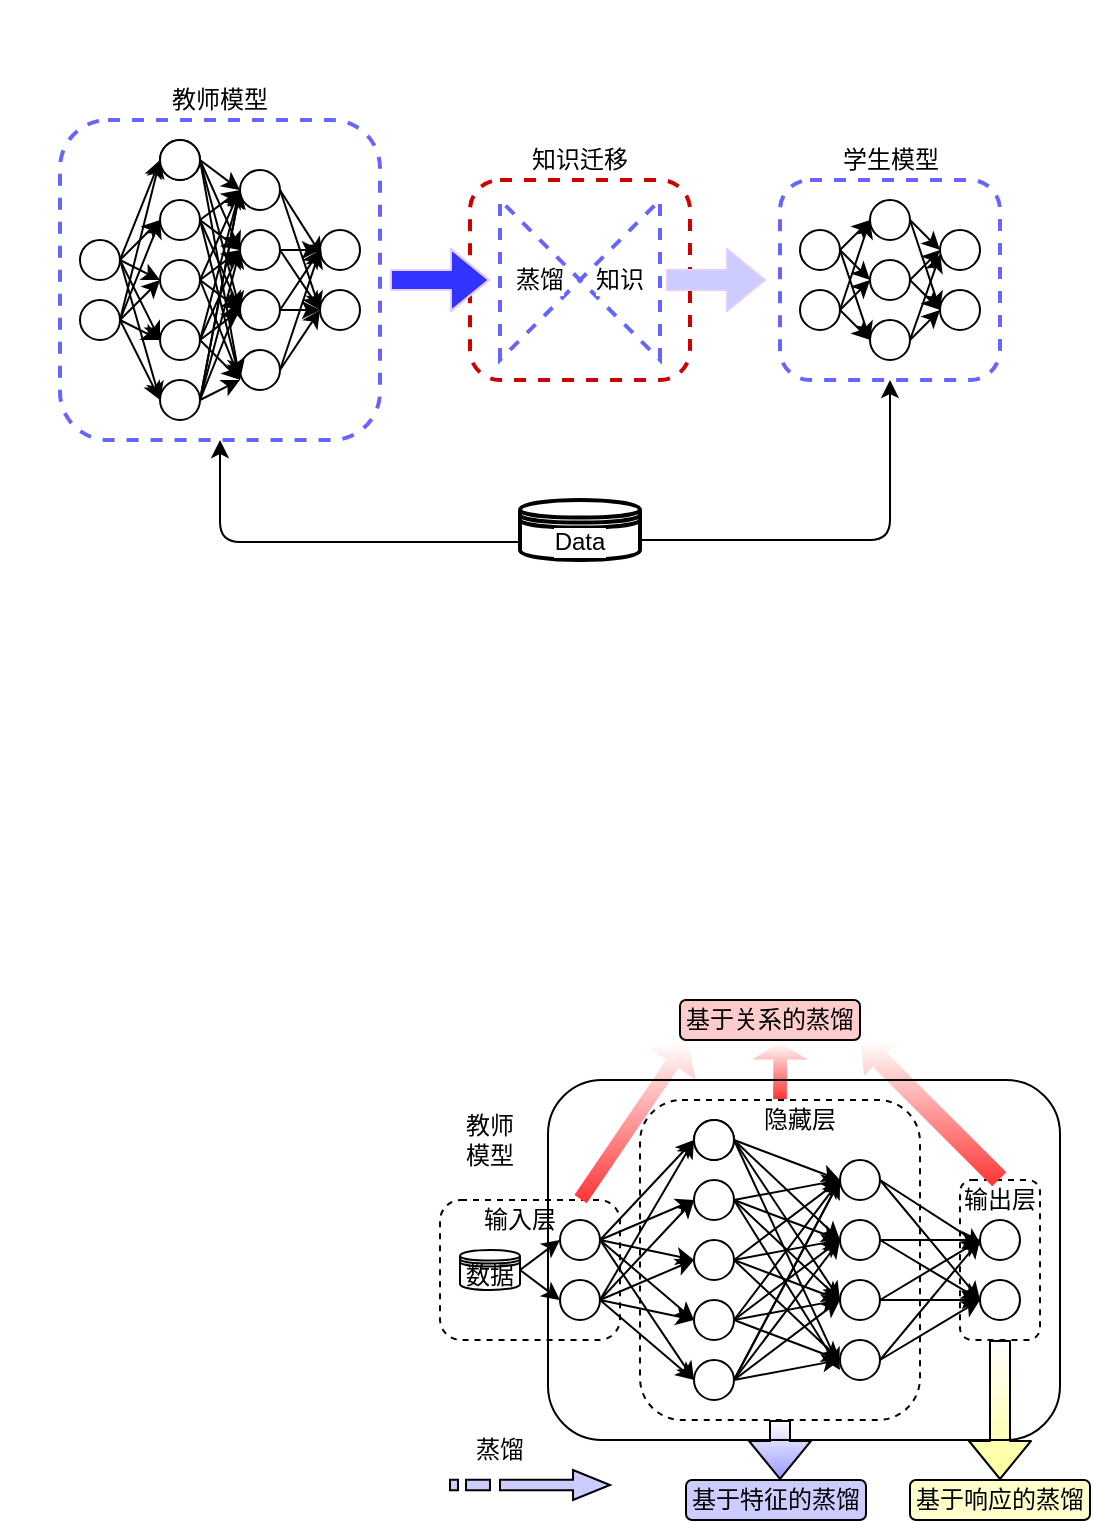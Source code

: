 <mxfile version="14.6.6" type="github">
  <diagram id="efgcIDd-TDXN1GQC0pDD" name="第 1 页">
    <mxGraphModel dx="1209" dy="683" grid="1" gridSize="10" guides="1" tooltips="1" connect="1" arrows="1" fold="1" page="1" pageScale="1" pageWidth="850" pageHeight="1100" math="0" shadow="0">
      <root>
        <mxCell id="0" />
        <mxCell id="1" parent="0" />
        <mxCell id="i-cecyi2e775cCpRPbeq-58" value="" style="rounded=1;whiteSpace=wrap;html=1;dashed=1;" parent="1" vertex="1">
          <mxGeometry x="260" y="680" width="90" height="70" as="geometry" />
        </mxCell>
        <mxCell id="i-cecyi2e775cCpRPbeq-64" value="" style="rounded=1;whiteSpace=wrap;html=1;dashed=1;" parent="1" vertex="1">
          <mxGeometry x="520" y="670" width="40" height="80" as="geometry" />
        </mxCell>
        <mxCell id="EhJ2OECVo1qDTwe-o5zJ-1" value="" style="swimlane;html=1;startSize=20;horizontal=1;containerType=tree;glass=0;dashed=1;strokeColor=none;fillColor=none;" parent="1" vertex="1">
          <mxGeometry x="40" y="80" width="530" height="310" as="geometry">
            <mxRectangle x="40" y="80" width="80" height="20" as="alternateBounds" />
          </mxGeometry>
        </mxCell>
        <mxCell id="EhJ2OECVo1qDTwe-o5zJ-2" value="" style="rounded=1;whiteSpace=wrap;html=1;dashed=1;strokeWidth=2;strokeColor=#6666FF;" parent="EhJ2OECVo1qDTwe-o5zJ-1" vertex="1">
          <mxGeometry x="390" y="90" width="110" height="100" as="geometry" />
        </mxCell>
        <mxCell id="EhJ2OECVo1qDTwe-o5zJ-3" value="" style="rounded=1;whiteSpace=wrap;html=1;dashed=1;strokeWidth=2;strokeColor=#CC0000;" parent="EhJ2OECVo1qDTwe-o5zJ-1" vertex="1">
          <mxGeometry x="235" y="90" width="110" height="100" as="geometry" />
        </mxCell>
        <mxCell id="EhJ2OECVo1qDTwe-o5zJ-4" value="" style="rounded=1;whiteSpace=wrap;html=1;dashed=1;strokeWidth=2;strokeColor=#6666FF;" parent="EhJ2OECVo1qDTwe-o5zJ-1" vertex="1">
          <mxGeometry x="30" y="60" width="160" height="160" as="geometry" />
        </mxCell>
        <mxCell id="EhJ2OECVo1qDTwe-o5zJ-5" value="" style="group" parent="EhJ2OECVo1qDTwe-o5zJ-1" vertex="1" connectable="0">
          <mxGeometry x="40" y="70" width="140" height="140" as="geometry" />
        </mxCell>
        <mxCell id="EhJ2OECVo1qDTwe-o5zJ-6" value="" style="ellipse;whiteSpace=wrap;html=1;aspect=fixed;" parent="EhJ2OECVo1qDTwe-o5zJ-5" vertex="1">
          <mxGeometry x="40" width="20" height="20" as="geometry" />
        </mxCell>
        <mxCell id="EhJ2OECVo1qDTwe-o5zJ-7" value="" style="ellipse;whiteSpace=wrap;html=1;aspect=fixed;" parent="EhJ2OECVo1qDTwe-o5zJ-5" vertex="1">
          <mxGeometry x="40" y="30" width="20" height="20" as="geometry" />
        </mxCell>
        <mxCell id="EhJ2OECVo1qDTwe-o5zJ-8" value="" style="ellipse;whiteSpace=wrap;html=1;aspect=fixed;" parent="EhJ2OECVo1qDTwe-o5zJ-5" vertex="1">
          <mxGeometry x="40" y="60" width="20" height="20" as="geometry" />
        </mxCell>
        <mxCell id="EhJ2OECVo1qDTwe-o5zJ-9" value="" style="ellipse;whiteSpace=wrap;html=1;aspect=fixed;" parent="EhJ2OECVo1qDTwe-o5zJ-5" vertex="1">
          <mxGeometry x="40" y="90" width="20" height="20" as="geometry" />
        </mxCell>
        <mxCell id="EhJ2OECVo1qDTwe-o5zJ-10" value="" style="ellipse;whiteSpace=wrap;html=1;aspect=fixed;" parent="EhJ2OECVo1qDTwe-o5zJ-5" vertex="1">
          <mxGeometry x="40" y="120" width="20" height="20" as="geometry" />
        </mxCell>
        <mxCell id="EhJ2OECVo1qDTwe-o5zJ-11" value="" style="ellipse;whiteSpace=wrap;html=1;aspect=fixed;" parent="EhJ2OECVo1qDTwe-o5zJ-5" vertex="1">
          <mxGeometry y="50" width="20" height="20" as="geometry" />
        </mxCell>
        <mxCell id="EhJ2OECVo1qDTwe-o5zJ-12" value="" style="ellipse;whiteSpace=wrap;html=1;aspect=fixed;" parent="EhJ2OECVo1qDTwe-o5zJ-5" vertex="1">
          <mxGeometry y="80" width="20" height="20" as="geometry" />
        </mxCell>
        <mxCell id="EhJ2OECVo1qDTwe-o5zJ-13" value="" style="ellipse;whiteSpace=wrap;html=1;aspect=fixed;" parent="EhJ2OECVo1qDTwe-o5zJ-5" vertex="1">
          <mxGeometry x="80" y="15" width="20" height="20" as="geometry" />
        </mxCell>
        <mxCell id="EhJ2OECVo1qDTwe-o5zJ-14" value="" style="ellipse;whiteSpace=wrap;html=1;aspect=fixed;" parent="EhJ2OECVo1qDTwe-o5zJ-5" vertex="1">
          <mxGeometry x="80" y="45" width="20" height="20" as="geometry" />
        </mxCell>
        <mxCell id="EhJ2OECVo1qDTwe-o5zJ-15" value="" style="ellipse;whiteSpace=wrap;html=1;aspect=fixed;" parent="EhJ2OECVo1qDTwe-o5zJ-5" vertex="1">
          <mxGeometry x="80" y="75" width="20" height="20" as="geometry" />
        </mxCell>
        <mxCell id="EhJ2OECVo1qDTwe-o5zJ-16" value="" style="ellipse;whiteSpace=wrap;html=1;aspect=fixed;" parent="EhJ2OECVo1qDTwe-o5zJ-5" vertex="1">
          <mxGeometry x="80" y="105" width="20" height="20" as="geometry" />
        </mxCell>
        <mxCell id="EhJ2OECVo1qDTwe-o5zJ-17" value="" style="ellipse;whiteSpace=wrap;html=1;aspect=fixed;" parent="EhJ2OECVo1qDTwe-o5zJ-5" vertex="1">
          <mxGeometry x="120" y="45" width="20" height="20" as="geometry" />
        </mxCell>
        <mxCell id="EhJ2OECVo1qDTwe-o5zJ-18" value="" style="ellipse;whiteSpace=wrap;html=1;aspect=fixed;" parent="EhJ2OECVo1qDTwe-o5zJ-5" vertex="1">
          <mxGeometry x="120" y="75" width="20" height="20" as="geometry" />
        </mxCell>
        <mxCell id="EhJ2OECVo1qDTwe-o5zJ-19" value="" style="endArrow=classic;html=1;exitX=1;exitY=0.5;exitDx=0;exitDy=0;" parent="EhJ2OECVo1qDTwe-o5zJ-5" source="EhJ2OECVo1qDTwe-o5zJ-11" edge="1">
          <mxGeometry width="50" height="50" relative="1" as="geometry">
            <mxPoint x="260" y="200" as="sourcePoint" />
            <mxPoint x="40" y="10" as="targetPoint" />
          </mxGeometry>
        </mxCell>
        <mxCell id="EhJ2OECVo1qDTwe-o5zJ-20" value="" style="endArrow=classic;html=1;exitX=1;exitY=0.5;exitDx=0;exitDy=0;entryX=0;entryY=0.5;entryDx=0;entryDy=0;" parent="EhJ2OECVo1qDTwe-o5zJ-5" source="EhJ2OECVo1qDTwe-o5zJ-11" target="EhJ2OECVo1qDTwe-o5zJ-8" edge="1">
          <mxGeometry width="50" height="50" relative="1" as="geometry">
            <mxPoint x="40" y="80" as="sourcePoint" />
            <mxPoint x="60" y="30" as="targetPoint" />
          </mxGeometry>
        </mxCell>
        <mxCell id="EhJ2OECVo1qDTwe-o5zJ-21" value="" style="endArrow=classic;html=1;exitX=1;exitY=0.5;exitDx=0;exitDy=0;entryX=0;entryY=0.5;entryDx=0;entryDy=0;" parent="EhJ2OECVo1qDTwe-o5zJ-5" source="EhJ2OECVo1qDTwe-o5zJ-12" target="EhJ2OECVo1qDTwe-o5zJ-6" edge="1">
          <mxGeometry width="50" height="50" relative="1" as="geometry">
            <mxPoint x="30" y="70" as="sourcePoint" />
            <mxPoint x="40" y="20" as="targetPoint" />
          </mxGeometry>
        </mxCell>
        <mxCell id="EhJ2OECVo1qDTwe-o5zJ-22" value="" style="endArrow=classic;html=1;exitX=1;exitY=0.5;exitDx=0;exitDy=0;" parent="EhJ2OECVo1qDTwe-o5zJ-5" source="EhJ2OECVo1qDTwe-o5zJ-12" edge="1">
          <mxGeometry width="50" height="50" relative="1" as="geometry">
            <mxPoint x="30" y="110" as="sourcePoint" />
            <mxPoint x="40" y="70" as="targetPoint" />
          </mxGeometry>
        </mxCell>
        <mxCell id="EhJ2OECVo1qDTwe-o5zJ-23" value="" style="ellipse;whiteSpace=wrap;html=1;aspect=fixed;" parent="EhJ2OECVo1qDTwe-o5zJ-5" vertex="1">
          <mxGeometry x="40" width="20" height="20" as="geometry" />
        </mxCell>
        <mxCell id="EhJ2OECVo1qDTwe-o5zJ-24" value="" style="endArrow=classic;html=1;exitX=1;exitY=0.5;exitDx=0;exitDy=0;entryX=0;entryY=0.5;entryDx=0;entryDy=0;" parent="EhJ2OECVo1qDTwe-o5zJ-5" source="EhJ2OECVo1qDTwe-o5zJ-11" target="EhJ2OECVo1qDTwe-o5zJ-10" edge="1">
          <mxGeometry width="50" height="50" relative="1" as="geometry">
            <mxPoint x="30" y="70" as="sourcePoint" />
            <mxPoint x="50" y="110" as="targetPoint" />
          </mxGeometry>
        </mxCell>
        <mxCell id="EhJ2OECVo1qDTwe-o5zJ-25" value="" style="endArrow=classic;html=1;exitX=1;exitY=0.5;exitDx=0;exitDy=0;entryX=0;entryY=0.5;entryDx=0;entryDy=0;" parent="EhJ2OECVo1qDTwe-o5zJ-5" source="EhJ2OECVo1qDTwe-o5zJ-23" target="EhJ2OECVo1qDTwe-o5zJ-13" edge="1">
          <mxGeometry width="50" height="50" relative="1" as="geometry">
            <mxPoint x="30" y="70" as="sourcePoint" />
            <mxPoint x="50" y="140" as="targetPoint" />
          </mxGeometry>
        </mxCell>
        <mxCell id="EhJ2OECVo1qDTwe-o5zJ-26" value="" style="endArrow=classic;html=1;exitX=1;exitY=0.5;exitDx=0;exitDy=0;entryX=0;entryY=0.5;entryDx=0;entryDy=0;" parent="EhJ2OECVo1qDTwe-o5zJ-5" source="EhJ2OECVo1qDTwe-o5zJ-23" target="EhJ2OECVo1qDTwe-o5zJ-14" edge="1">
          <mxGeometry width="50" height="50" relative="1" as="geometry">
            <mxPoint x="70" y="20" as="sourcePoint" />
            <mxPoint x="90" y="35" as="targetPoint" />
          </mxGeometry>
        </mxCell>
        <mxCell id="EhJ2OECVo1qDTwe-o5zJ-27" value="" style="endArrow=classic;html=1;entryX=0;entryY=0.5;entryDx=0;entryDy=0;exitX=1;exitY=0.5;exitDx=0;exitDy=0;" parent="EhJ2OECVo1qDTwe-o5zJ-5" source="EhJ2OECVo1qDTwe-o5zJ-7" target="EhJ2OECVo1qDTwe-o5zJ-13" edge="1">
          <mxGeometry width="50" height="50" relative="1" as="geometry">
            <mxPoint x="70" y="20" as="sourcePoint" />
            <mxPoint x="89.6" y="128.2" as="targetPoint" />
          </mxGeometry>
        </mxCell>
        <mxCell id="EhJ2OECVo1qDTwe-o5zJ-28" value="" style="endArrow=classic;html=1;entryX=0;entryY=0.5;entryDx=0;entryDy=0;exitX=1;exitY=0.5;exitDx=0;exitDy=0;" parent="EhJ2OECVo1qDTwe-o5zJ-5" source="EhJ2OECVo1qDTwe-o5zJ-7" target="EhJ2OECVo1qDTwe-o5zJ-14" edge="1">
          <mxGeometry width="50" height="50" relative="1" as="geometry">
            <mxPoint x="70" y="50" as="sourcePoint" />
            <mxPoint x="90" y="35" as="targetPoint" />
          </mxGeometry>
        </mxCell>
        <mxCell id="EhJ2OECVo1qDTwe-o5zJ-29" value="" style="endArrow=classic;html=1;entryX=0;entryY=0.5;entryDx=0;entryDy=0;exitX=1;exitY=0.5;exitDx=0;exitDy=0;" parent="EhJ2OECVo1qDTwe-o5zJ-5" source="EhJ2OECVo1qDTwe-o5zJ-8" target="EhJ2OECVo1qDTwe-o5zJ-13" edge="1">
          <mxGeometry width="50" height="50" relative="1" as="geometry">
            <mxPoint x="70" y="50" as="sourcePoint" />
            <mxPoint x="90" y="130" as="targetPoint" />
          </mxGeometry>
        </mxCell>
        <mxCell id="EhJ2OECVo1qDTwe-o5zJ-30" value="" style="endArrow=classic;html=1;entryX=0;entryY=0.5;entryDx=0;entryDy=0;exitX=1;exitY=0.5;exitDx=0;exitDy=0;" parent="EhJ2OECVo1qDTwe-o5zJ-5" source="EhJ2OECVo1qDTwe-o5zJ-8" target="EhJ2OECVo1qDTwe-o5zJ-14" edge="1">
          <mxGeometry width="50" height="50" relative="1" as="geometry">
            <mxPoint x="70" y="80" as="sourcePoint" />
            <mxPoint x="90" y="35" as="targetPoint" />
          </mxGeometry>
        </mxCell>
        <mxCell id="EhJ2OECVo1qDTwe-o5zJ-31" value="" style="endArrow=classic;html=1;entryX=0;entryY=0.5;entryDx=0;entryDy=0;exitX=1;exitY=0.5;exitDx=0;exitDy=0;" parent="EhJ2OECVo1qDTwe-o5zJ-5" source="EhJ2OECVo1qDTwe-o5zJ-9" target="EhJ2OECVo1qDTwe-o5zJ-13" edge="1">
          <mxGeometry width="50" height="50" relative="1" as="geometry">
            <mxPoint x="70" y="80" as="sourcePoint" />
            <mxPoint x="90" y="65" as="targetPoint" />
          </mxGeometry>
        </mxCell>
        <mxCell id="EhJ2OECVo1qDTwe-o5zJ-32" value="" style="endArrow=classic;html=1;exitX=1;exitY=0.5;exitDx=0;exitDy=0;entryX=0;entryY=0.5;entryDx=0;entryDy=0;" parent="EhJ2OECVo1qDTwe-o5zJ-5" source="EhJ2OECVo1qDTwe-o5zJ-10" target="EhJ2OECVo1qDTwe-o5zJ-14" edge="1">
          <mxGeometry width="50" height="50" relative="1" as="geometry">
            <mxPoint x="70" y="140" as="sourcePoint" />
            <mxPoint x="90" y="40" as="targetPoint" />
          </mxGeometry>
        </mxCell>
        <mxCell id="EhJ2OECVo1qDTwe-o5zJ-33" value="" style="endArrow=classic;html=1;exitX=1;exitY=0.5;exitDx=0;exitDy=0;entryX=0.047;entryY=0.647;entryDx=0;entryDy=0;entryPerimeter=0;" parent="EhJ2OECVo1qDTwe-o5zJ-5" source="EhJ2OECVo1qDTwe-o5zJ-13" target="EhJ2OECVo1qDTwe-o5zJ-17" edge="1">
          <mxGeometry width="50" height="50" relative="1" as="geometry">
            <mxPoint x="70" y="80" as="sourcePoint" />
            <mxPoint x="90" y="130" as="targetPoint" />
          </mxGeometry>
        </mxCell>
        <mxCell id="EhJ2OECVo1qDTwe-o5zJ-34" value="" style="endArrow=classic;html=1;entryX=0;entryY=0.5;entryDx=0;entryDy=0;exitX=1;exitY=0.5;exitDx=0;exitDy=0;" parent="EhJ2OECVo1qDTwe-o5zJ-5" source="EhJ2OECVo1qDTwe-o5zJ-13" target="EhJ2OECVo1qDTwe-o5zJ-18" edge="1">
          <mxGeometry width="50" height="50" relative="1" as="geometry">
            <mxPoint x="99" y="28" as="sourcePoint" />
            <mxPoint x="130.94" y="67.94" as="targetPoint" />
          </mxGeometry>
        </mxCell>
        <mxCell id="EhJ2OECVo1qDTwe-o5zJ-35" value="" style="endArrow=classic;html=1;entryX=0;entryY=0.5;entryDx=0;entryDy=0;exitX=1;exitY=0.5;exitDx=0;exitDy=0;" parent="EhJ2OECVo1qDTwe-o5zJ-5" source="EhJ2OECVo1qDTwe-o5zJ-14" target="EhJ2OECVo1qDTwe-o5zJ-17" edge="1">
          <mxGeometry width="50" height="50" relative="1" as="geometry">
            <mxPoint x="103" y="30" as="sourcePoint" />
            <mxPoint x="130" y="95" as="targetPoint" />
          </mxGeometry>
        </mxCell>
        <mxCell id="EhJ2OECVo1qDTwe-o5zJ-36" value="" style="endArrow=classic;html=1;entryX=0;entryY=0.5;entryDx=0;entryDy=0;exitX=1;exitY=0.5;exitDx=0;exitDy=0;" parent="EhJ2OECVo1qDTwe-o5zJ-5" source="EhJ2OECVo1qDTwe-o5zJ-14" target="EhJ2OECVo1qDTwe-o5zJ-18" edge="1">
          <mxGeometry width="50" height="50" relative="1" as="geometry">
            <mxPoint x="110" y="65" as="sourcePoint" />
            <mxPoint x="130" y="65" as="targetPoint" />
          </mxGeometry>
        </mxCell>
        <mxCell id="EhJ2OECVo1qDTwe-o5zJ-37" value="" style="endArrow=classic;html=1;entryX=0;entryY=0.5;entryDx=0;entryDy=0;exitX=1;exitY=0.5;exitDx=0;exitDy=0;exitPerimeter=0;" parent="EhJ2OECVo1qDTwe-o5zJ-5" source="EhJ2OECVo1qDTwe-o5zJ-15" target="EhJ2OECVo1qDTwe-o5zJ-17" edge="1">
          <mxGeometry width="50" height="50" relative="1" as="geometry">
            <mxPoint x="110" y="65" as="sourcePoint" />
            <mxPoint x="130" y="95" as="targetPoint" />
          </mxGeometry>
        </mxCell>
        <mxCell id="EhJ2OECVo1qDTwe-o5zJ-38" value="" style="endArrow=classic;html=1;entryX=0;entryY=0.5;entryDx=0;entryDy=0;exitX=1;exitY=0.5;exitDx=0;exitDy=0;" parent="EhJ2OECVo1qDTwe-o5zJ-5" source="EhJ2OECVo1qDTwe-o5zJ-15" target="EhJ2OECVo1qDTwe-o5zJ-18" edge="1">
          <mxGeometry width="50" height="50" relative="1" as="geometry">
            <mxPoint x="110" y="95" as="sourcePoint" />
            <mxPoint x="130" y="65" as="targetPoint" />
          </mxGeometry>
        </mxCell>
        <mxCell id="EhJ2OECVo1qDTwe-o5zJ-39" value="" style="endArrow=classic;html=1;entryX=0;entryY=0.5;entryDx=0;entryDy=0;exitX=1;exitY=0.5;exitDx=0;exitDy=0;" parent="EhJ2OECVo1qDTwe-o5zJ-5" source="EhJ2OECVo1qDTwe-o5zJ-16" target="EhJ2OECVo1qDTwe-o5zJ-17" edge="1">
          <mxGeometry width="50" height="50" relative="1" as="geometry">
            <mxPoint x="110" y="95" as="sourcePoint" />
            <mxPoint x="130" y="95" as="targetPoint" />
          </mxGeometry>
        </mxCell>
        <mxCell id="EhJ2OECVo1qDTwe-o5zJ-40" value="" style="endArrow=classic;html=1;entryX=0;entryY=0.5;entryDx=0;entryDy=0;exitX=1;exitY=0.5;exitDx=0;exitDy=0;" parent="EhJ2OECVo1qDTwe-o5zJ-5" source="EhJ2OECVo1qDTwe-o5zJ-16" target="EhJ2OECVo1qDTwe-o5zJ-18" edge="1">
          <mxGeometry width="50" height="50" relative="1" as="geometry">
            <mxPoint x="110" y="125" as="sourcePoint" />
            <mxPoint x="130" y="65" as="targetPoint" />
          </mxGeometry>
        </mxCell>
        <mxCell id="EhJ2OECVo1qDTwe-o5zJ-41" value="" style="shape=collate;html=1;dashed=1;strokeColor=#6666FF;strokeWidth=2;rotation=-90;whiteSpace=wrap;labelBorderColor=none;labelBackgroundColor=#ffffff;" parent="EhJ2OECVo1qDTwe-o5zJ-1" vertex="1">
          <mxGeometry x="250" y="100" width="80" height="80" as="geometry" />
        </mxCell>
        <mxCell id="EhJ2OECVo1qDTwe-o5zJ-42" value="蒸馏" style="text;html=1;strokeColor=none;fillColor=none;align=center;verticalAlign=middle;whiteSpace=wrap;rounded=0;dashed=1;labelBackgroundColor=#ffffff;" parent="EhJ2OECVo1qDTwe-o5zJ-1" vertex="1">
          <mxGeometry x="250" y="130" width="40" height="20" as="geometry" />
        </mxCell>
        <mxCell id="EhJ2OECVo1qDTwe-o5zJ-43" value="知识" style="text;html=1;strokeColor=none;fillColor=none;align=center;verticalAlign=middle;whiteSpace=wrap;rounded=0;dashed=1;labelBackgroundColor=#ffffff;" parent="EhJ2OECVo1qDTwe-o5zJ-1" vertex="1">
          <mxGeometry x="290" y="130" width="40" height="20" as="geometry" />
        </mxCell>
        <mxCell id="EhJ2OECVo1qDTwe-o5zJ-44" value="教师模型" style="text;html=1;strokeColor=none;fillColor=none;align=center;verticalAlign=middle;whiteSpace=wrap;rounded=0;dashed=1;labelBackgroundColor=#ffffff;" parent="EhJ2OECVo1qDTwe-o5zJ-1" vertex="1">
          <mxGeometry x="85" y="40" width="50" height="20" as="geometry" />
        </mxCell>
        <mxCell id="EhJ2OECVo1qDTwe-o5zJ-45" value="知识迁移" style="text;html=1;strokeColor=none;fillColor=none;align=center;verticalAlign=middle;whiteSpace=wrap;rounded=0;dashed=1;labelBackgroundColor=#ffffff;" parent="EhJ2OECVo1qDTwe-o5zJ-1" vertex="1">
          <mxGeometry x="265" y="70" width="50" height="20" as="geometry" />
        </mxCell>
        <mxCell id="EhJ2OECVo1qDTwe-o5zJ-46" value="" style="group" parent="EhJ2OECVo1qDTwe-o5zJ-1" vertex="1" connectable="0">
          <mxGeometry x="400" y="100" width="90" height="80" as="geometry" />
        </mxCell>
        <mxCell id="EhJ2OECVo1qDTwe-o5zJ-47" value="" style="ellipse;whiteSpace=wrap;html=1;aspect=fixed;" parent="EhJ2OECVo1qDTwe-o5zJ-46" vertex="1">
          <mxGeometry x="35" width="20" height="20" as="geometry" />
        </mxCell>
        <mxCell id="EhJ2OECVo1qDTwe-o5zJ-48" value="" style="ellipse;whiteSpace=wrap;html=1;aspect=fixed;" parent="EhJ2OECVo1qDTwe-o5zJ-46" vertex="1">
          <mxGeometry x="35" y="30" width="20" height="20" as="geometry" />
        </mxCell>
        <mxCell id="EhJ2OECVo1qDTwe-o5zJ-49" value="" style="ellipse;whiteSpace=wrap;html=1;aspect=fixed;" parent="EhJ2OECVo1qDTwe-o5zJ-46" vertex="1">
          <mxGeometry x="35" y="60" width="20" height="20" as="geometry" />
        </mxCell>
        <mxCell id="EhJ2OECVo1qDTwe-o5zJ-50" value="" style="ellipse;whiteSpace=wrap;html=1;aspect=fixed;" parent="EhJ2OECVo1qDTwe-o5zJ-46" vertex="1">
          <mxGeometry y="15" width="20" height="20" as="geometry" />
        </mxCell>
        <mxCell id="EhJ2OECVo1qDTwe-o5zJ-51" value="" style="ellipse;whiteSpace=wrap;html=1;aspect=fixed;" parent="EhJ2OECVo1qDTwe-o5zJ-46" vertex="1">
          <mxGeometry y="45" width="20" height="20" as="geometry" />
        </mxCell>
        <mxCell id="EhJ2OECVo1qDTwe-o5zJ-52" value="" style="ellipse;whiteSpace=wrap;html=1;aspect=fixed;" parent="EhJ2OECVo1qDTwe-o5zJ-46" vertex="1">
          <mxGeometry x="70" y="15" width="20" height="20" as="geometry" />
        </mxCell>
        <mxCell id="EhJ2OECVo1qDTwe-o5zJ-53" value="" style="ellipse;whiteSpace=wrap;html=1;aspect=fixed;" parent="EhJ2OECVo1qDTwe-o5zJ-46" vertex="1">
          <mxGeometry x="70" y="45" width="20" height="20" as="geometry" />
        </mxCell>
        <mxCell id="EhJ2OECVo1qDTwe-o5zJ-54" value="" style="endArrow=classic;html=1;fillColor=#CCCCFF;entryX=0;entryY=0.5;entryDx=0;entryDy=0;exitX=1;exitY=0.5;exitDx=0;exitDy=0;" parent="EhJ2OECVo1qDTwe-o5zJ-46" source="EhJ2OECVo1qDTwe-o5zJ-50" target="EhJ2OECVo1qDTwe-o5zJ-47" edge="1">
          <mxGeometry width="50" height="50" relative="1" as="geometry">
            <mxPoint x="25" y="20" as="sourcePoint" />
            <mxPoint x="175" y="-100" as="targetPoint" />
          </mxGeometry>
        </mxCell>
        <mxCell id="EhJ2OECVo1qDTwe-o5zJ-55" value="" style="endArrow=classic;html=1;fillColor=#CCCCFF;entryX=0;entryY=0.5;entryDx=0;entryDy=0;exitX=1;exitY=0.5;exitDx=0;exitDy=0;" parent="EhJ2OECVo1qDTwe-o5zJ-46" source="EhJ2OECVo1qDTwe-o5zJ-50" target="EhJ2OECVo1qDTwe-o5zJ-48" edge="1">
          <mxGeometry width="50" height="50" relative="1" as="geometry">
            <mxPoint x="30" y="30" as="sourcePoint" />
            <mxPoint x="45" y="20" as="targetPoint" />
          </mxGeometry>
        </mxCell>
        <mxCell id="EhJ2OECVo1qDTwe-o5zJ-56" value="" style="endArrow=classic;html=1;fillColor=#CCCCFF;entryX=0;entryY=0.5;entryDx=0;entryDy=0;exitX=1;exitY=0.5;exitDx=0;exitDy=0;" parent="EhJ2OECVo1qDTwe-o5zJ-46" source="EhJ2OECVo1qDTwe-o5zJ-50" target="EhJ2OECVo1qDTwe-o5zJ-49" edge="1">
          <mxGeometry width="50" height="50" relative="1" as="geometry">
            <mxPoint x="19" y="21" as="sourcePoint" />
            <mxPoint x="45" y="50" as="targetPoint" />
          </mxGeometry>
        </mxCell>
        <mxCell id="EhJ2OECVo1qDTwe-o5zJ-57" value="" style="endArrow=classic;html=1;fillColor=#CCCCFF;entryX=0;entryY=0.5;entryDx=0;entryDy=0;exitX=1;exitY=0.5;exitDx=0;exitDy=0;" parent="EhJ2OECVo1qDTwe-o5zJ-46" source="EhJ2OECVo1qDTwe-o5zJ-51" target="EhJ2OECVo1qDTwe-o5zJ-47" edge="1">
          <mxGeometry width="50" height="50" relative="1" as="geometry">
            <mxPoint x="30" y="30" as="sourcePoint" />
            <mxPoint x="45" y="80" as="targetPoint" />
          </mxGeometry>
        </mxCell>
        <mxCell id="EhJ2OECVo1qDTwe-o5zJ-58" value="" style="endArrow=classic;html=1;fillColor=#CCCCFF;entryX=0;entryY=0.5;entryDx=0;entryDy=0;exitX=1;exitY=0.5;exitDx=0;exitDy=0;" parent="EhJ2OECVo1qDTwe-o5zJ-46" source="EhJ2OECVo1qDTwe-o5zJ-51" target="EhJ2OECVo1qDTwe-o5zJ-48" edge="1">
          <mxGeometry width="50" height="50" relative="1" as="geometry">
            <mxPoint x="30" y="60" as="sourcePoint" />
            <mxPoint x="45" y="20" as="targetPoint" />
          </mxGeometry>
        </mxCell>
        <mxCell id="EhJ2OECVo1qDTwe-o5zJ-59" value="" style="endArrow=classic;html=1;fillColor=#CCCCFF;entryX=0;entryY=0.5;entryDx=0;entryDy=0;exitX=1;exitY=0.5;exitDx=0;exitDy=0;" parent="EhJ2OECVo1qDTwe-o5zJ-46" source="EhJ2OECVo1qDTwe-o5zJ-51" target="EhJ2OECVo1qDTwe-o5zJ-49" edge="1">
          <mxGeometry width="50" height="50" relative="1" as="geometry">
            <mxPoint x="25" y="50" as="sourcePoint" />
            <mxPoint x="45" y="50" as="targetPoint" />
          </mxGeometry>
        </mxCell>
        <mxCell id="EhJ2OECVo1qDTwe-o5zJ-60" value="" style="endArrow=classic;html=1;fillColor=#CCCCFF;entryX=0;entryY=0.5;entryDx=0;entryDy=0;exitX=1;exitY=0.5;exitDx=0;exitDy=0;" parent="EhJ2OECVo1qDTwe-o5zJ-46" source="EhJ2OECVo1qDTwe-o5zJ-47" target="EhJ2OECVo1qDTwe-o5zJ-52" edge="1">
          <mxGeometry width="50" height="50" relative="1" as="geometry">
            <mxPoint x="30" y="60" as="sourcePoint" />
            <mxPoint x="45" y="80" as="targetPoint" />
          </mxGeometry>
        </mxCell>
        <mxCell id="EhJ2OECVo1qDTwe-o5zJ-61" value="" style="endArrow=classic;html=1;fillColor=#CCCCFF;entryX=0;entryY=0.5;entryDx=0;entryDy=0;exitX=1;exitY=0.5;exitDx=0;exitDy=0;" parent="EhJ2OECVo1qDTwe-o5zJ-46" source="EhJ2OECVo1qDTwe-o5zJ-47" target="EhJ2OECVo1qDTwe-o5zJ-53" edge="1">
          <mxGeometry width="50" height="50" relative="1" as="geometry">
            <mxPoint x="65" y="20" as="sourcePoint" />
            <mxPoint x="80" y="30" as="targetPoint" />
          </mxGeometry>
        </mxCell>
        <mxCell id="EhJ2OECVo1qDTwe-o5zJ-62" value="" style="endArrow=classic;html=1;fillColor=#CCCCFF;entryX=0;entryY=0.5;entryDx=0;entryDy=0;exitX=1;exitY=0.5;exitDx=0;exitDy=0;" parent="EhJ2OECVo1qDTwe-o5zJ-46" source="EhJ2OECVo1qDTwe-o5zJ-48" target="EhJ2OECVo1qDTwe-o5zJ-52" edge="1">
          <mxGeometry width="50" height="50" relative="1" as="geometry">
            <mxPoint x="65" y="20" as="sourcePoint" />
            <mxPoint x="80" y="60" as="targetPoint" />
          </mxGeometry>
        </mxCell>
        <mxCell id="EhJ2OECVo1qDTwe-o5zJ-63" value="" style="endArrow=classic;html=1;fillColor=#CCCCFF;entryX=0.005;entryY=0.608;entryDx=0;entryDy=0;exitX=1;exitY=0.5;exitDx=0;exitDy=0;entryPerimeter=0;" parent="EhJ2OECVo1qDTwe-o5zJ-46" source="EhJ2OECVo1qDTwe-o5zJ-49" target="EhJ2OECVo1qDTwe-o5zJ-52" edge="1">
          <mxGeometry width="50" height="50" relative="1" as="geometry">
            <mxPoint x="65" y="50" as="sourcePoint" />
            <mxPoint x="80" y="60" as="targetPoint" />
          </mxGeometry>
        </mxCell>
        <mxCell id="EhJ2OECVo1qDTwe-o5zJ-64" value="" style="endArrow=classic;html=1;fillColor=#CCCCFF;entryX=0;entryY=0.5;entryDx=0;entryDy=0;" parent="EhJ2OECVo1qDTwe-o5zJ-1" target="EhJ2OECVo1qDTwe-o5zJ-53" edge="1">
          <mxGeometry width="50" height="50" relative="1" as="geometry">
            <mxPoint x="455" y="140" as="sourcePoint" />
            <mxPoint x="480" y="130" as="targetPoint" />
          </mxGeometry>
        </mxCell>
        <mxCell id="EhJ2OECVo1qDTwe-o5zJ-65" value="" style="endArrow=classic;html=1;fillColor=#CCCCFF;entryX=0;entryY=0.5;entryDx=0;entryDy=0;" parent="EhJ2OECVo1qDTwe-o5zJ-1" target="EhJ2OECVo1qDTwe-o5zJ-53" edge="1">
          <mxGeometry width="50" height="50" relative="1" as="geometry">
            <mxPoint x="455" y="170" as="sourcePoint" />
            <mxPoint x="480.1" y="132.16" as="targetPoint" />
          </mxGeometry>
        </mxCell>
        <mxCell id="EhJ2OECVo1qDTwe-o5zJ-66" value="Data" style="shape=datastore;whiteSpace=wrap;html=1;labelBackgroundColor=#ffffff;strokeColor=#000000;strokeWidth=2;fillColor=none;" parent="EhJ2OECVo1qDTwe-o5zJ-1" vertex="1">
          <mxGeometry x="260" y="250" width="60" height="30" as="geometry" />
        </mxCell>
        <mxCell id="EhJ2OECVo1qDTwe-o5zJ-67" value="" style="edgeStyle=segmentEdgeStyle;endArrow=classic;html=1;strokeColor=#000000;fillColor=#CCCCFF;entryX=0.5;entryY=1;entryDx=0;entryDy=0;" parent="EhJ2OECVo1qDTwe-o5zJ-1" target="EhJ2OECVo1qDTwe-o5zJ-2" edge="1">
          <mxGeometry width="50" height="50" relative="1" as="geometry">
            <mxPoint x="320" y="270" as="sourcePoint" />
            <mxPoint x="370" y="220" as="targetPoint" />
          </mxGeometry>
        </mxCell>
        <mxCell id="EhJ2OECVo1qDTwe-o5zJ-68" value="" style="edgeStyle=segmentEdgeStyle;endArrow=classic;html=1;strokeColor=#000000;fillColor=#CCCCFF;entryX=0.5;entryY=1;entryDx=0;entryDy=0;exitX=0;exitY=0.7;exitDx=0;exitDy=0;" parent="EhJ2OECVo1qDTwe-o5zJ-1" source="EhJ2OECVo1qDTwe-o5zJ-66" target="EhJ2OECVo1qDTwe-o5zJ-4" edge="1">
          <mxGeometry width="50" height="50" relative="1" as="geometry">
            <mxPoint x="330" y="280" as="sourcePoint" />
            <mxPoint x="455" y="200" as="targetPoint" />
          </mxGeometry>
        </mxCell>
        <mxCell id="EhJ2OECVo1qDTwe-o5zJ-69" value="学生模型" style="text;html=1;strokeColor=none;fillColor=none;align=center;verticalAlign=middle;whiteSpace=wrap;rounded=0;labelBackgroundColor=#ffffff;" parent="EhJ2OECVo1qDTwe-o5zJ-1" vertex="1">
          <mxGeometry x="412.5" y="70" width="65" height="20" as="geometry" />
        </mxCell>
        <mxCell id="EhJ2OECVo1qDTwe-o5zJ-70" value="" style="endArrow=classic;html=1;entryX=0;entryY=0.5;entryDx=0;entryDy=0;" parent="1" target="EhJ2OECVo1qDTwe-o5zJ-7" edge="1">
          <mxGeometry width="50" height="50" relative="1" as="geometry">
            <mxPoint x="100" y="210" as="sourcePoint" />
            <mxPoint x="130" y="170" as="targetPoint" />
          </mxGeometry>
        </mxCell>
        <mxCell id="EhJ2OECVo1qDTwe-o5zJ-71" value="" style="endArrow=classic;html=1;exitX=1;exitY=0.5;exitDx=0;exitDy=0;" parent="1" source="EhJ2OECVo1qDTwe-o5zJ-12" edge="1">
          <mxGeometry width="50" height="50" relative="1" as="geometry">
            <mxPoint x="110" y="250" as="sourcePoint" />
            <mxPoint x="120" y="190" as="targetPoint" />
          </mxGeometry>
        </mxCell>
        <mxCell id="EhJ2OECVo1qDTwe-o5zJ-72" value="" style="endArrow=classic;html=1;entryX=0;entryY=0.5;entryDx=0;entryDy=0;" parent="1" target="EhJ2OECVo1qDTwe-o5zJ-9" edge="1">
          <mxGeometry width="50" height="50" relative="1" as="geometry">
            <mxPoint x="100" y="240" as="sourcePoint" />
            <mxPoint x="130" y="230" as="targetPoint" />
          </mxGeometry>
        </mxCell>
        <mxCell id="EhJ2OECVo1qDTwe-o5zJ-73" value="" style="endArrow=classic;html=1;entryX=0;entryY=0.5;entryDx=0;entryDy=0;" parent="1" target="EhJ2OECVo1qDTwe-o5zJ-10" edge="1">
          <mxGeometry width="50" height="50" relative="1" as="geometry">
            <mxPoint x="100" y="240" as="sourcePoint" />
            <mxPoint x="130" y="260" as="targetPoint" />
          </mxGeometry>
        </mxCell>
        <mxCell id="EhJ2OECVo1qDTwe-o5zJ-74" value="" style="endArrow=classic;html=1;" parent="1" edge="1">
          <mxGeometry width="50" height="50" relative="1" as="geometry">
            <mxPoint x="100" y="210" as="sourcePoint" />
            <mxPoint x="120" y="250" as="targetPoint" />
          </mxGeometry>
        </mxCell>
        <mxCell id="EhJ2OECVo1qDTwe-o5zJ-75" value="" style="endArrow=classic;html=1;entryX=0;entryY=0.5;entryDx=0;entryDy=0;" parent="1" target="EhJ2OECVo1qDTwe-o5zJ-15" edge="1">
          <mxGeometry width="50" height="50" relative="1" as="geometry">
            <mxPoint x="140" y="160" as="sourcePoint" />
            <mxPoint x="170" y="215" as="targetPoint" />
          </mxGeometry>
        </mxCell>
        <mxCell id="EhJ2OECVo1qDTwe-o5zJ-76" value="" style="endArrow=classic;html=1;entryX=-0.02;entryY=0.66;entryDx=0;entryDy=0;entryPerimeter=0;" parent="1" target="EhJ2OECVo1qDTwe-o5zJ-16" edge="1">
          <mxGeometry width="50" height="50" relative="1" as="geometry">
            <mxPoint x="140" y="160" as="sourcePoint" />
            <mxPoint x="170" y="245" as="targetPoint" />
          </mxGeometry>
        </mxCell>
        <mxCell id="EhJ2OECVo1qDTwe-o5zJ-77" value="" style="endArrow=classic;html=1;entryX=0;entryY=0.5;entryDx=0;entryDy=0;" parent="1" target="EhJ2OECVo1qDTwe-o5zJ-15" edge="1">
          <mxGeometry width="50" height="50" relative="1" as="geometry">
            <mxPoint x="140" y="190" as="sourcePoint" />
            <mxPoint x="170" y="215" as="targetPoint" />
          </mxGeometry>
        </mxCell>
        <mxCell id="EhJ2OECVo1qDTwe-o5zJ-78" value="" style="endArrow=classic;html=1;entryX=0;entryY=0.75;entryDx=0;entryDy=0;entryPerimeter=0;" parent="1" target="EhJ2OECVo1qDTwe-o5zJ-16" edge="1">
          <mxGeometry width="50" height="50" relative="1" as="geometry">
            <mxPoint x="140" y="190" as="sourcePoint" />
            <mxPoint x="170" y="245" as="targetPoint" />
          </mxGeometry>
        </mxCell>
        <mxCell id="EhJ2OECVo1qDTwe-o5zJ-79" value="" style="endArrow=classic;html=1;entryX=0;entryY=0.5;entryDx=0;entryDy=0;" parent="1" target="EhJ2OECVo1qDTwe-o5zJ-14" edge="1">
          <mxGeometry width="50" height="50" relative="1" as="geometry">
            <mxPoint x="140" y="250" as="sourcePoint" />
            <mxPoint x="160" y="200" as="targetPoint" />
          </mxGeometry>
        </mxCell>
        <mxCell id="EhJ2OECVo1qDTwe-o5zJ-80" value="" style="endArrow=classic;html=1;entryX=0;entryY=0.5;entryDx=0;entryDy=0;" parent="1" target="EhJ2OECVo1qDTwe-o5zJ-15" edge="1">
          <mxGeometry width="50" height="50" relative="1" as="geometry">
            <mxPoint x="140" y="220" as="sourcePoint" />
            <mxPoint x="170" y="215" as="targetPoint" />
          </mxGeometry>
        </mxCell>
        <mxCell id="EhJ2OECVo1qDTwe-o5zJ-81" value="" style="endArrow=classic;html=1;entryX=0;entryY=0.5;entryDx=0;entryDy=0;" parent="1" target="EhJ2OECVo1qDTwe-o5zJ-15" edge="1">
          <mxGeometry width="50" height="50" relative="1" as="geometry">
            <mxPoint x="140" y="250" as="sourcePoint" />
            <mxPoint x="170" y="245" as="targetPoint" />
          </mxGeometry>
        </mxCell>
        <mxCell id="EhJ2OECVo1qDTwe-o5zJ-82" value="" style="endArrow=classic;html=1;exitX=1;exitY=0.5;exitDx=0;exitDy=0;" parent="1" source="EhJ2OECVo1qDTwe-o5zJ-10" edge="1">
          <mxGeometry width="50" height="50" relative="1" as="geometry">
            <mxPoint x="150" y="260" as="sourcePoint" />
            <mxPoint x="160" y="270" as="targetPoint" />
          </mxGeometry>
        </mxCell>
        <mxCell id="EhJ2OECVo1qDTwe-o5zJ-83" value="" style="endArrow=classic;html=1;entryX=0;entryY=0.5;entryDx=0;entryDy=0;" parent="1" target="EhJ2OECVo1qDTwe-o5zJ-13" edge="1">
          <mxGeometry width="50" height="50" relative="1" as="geometry">
            <mxPoint x="140" y="280" as="sourcePoint" />
            <mxPoint x="160" y="180" as="targetPoint" />
          </mxGeometry>
        </mxCell>
        <mxCell id="EhJ2OECVo1qDTwe-o5zJ-84" value="" style="endArrow=classic;html=1;" parent="1" edge="1">
          <mxGeometry width="50" height="50" relative="1" as="geometry">
            <mxPoint x="140" y="280" as="sourcePoint" />
            <mxPoint x="160" y="230" as="targetPoint" />
          </mxGeometry>
        </mxCell>
        <mxCell id="EhJ2OECVo1qDTwe-o5zJ-85" value="" style="endArrow=classic;html=1;entryX=0;entryY=0.5;entryDx=0;entryDy=0;" parent="1" target="EhJ2OECVo1qDTwe-o5zJ-13" edge="1">
          <mxGeometry width="50" height="50" relative="1" as="geometry">
            <mxPoint x="140" y="280" as="sourcePoint" />
            <mxPoint x="160" y="180" as="targetPoint" />
          </mxGeometry>
        </mxCell>
        <mxCell id="EhJ2OECVo1qDTwe-o5zJ-86" value="" style="endArrow=classic;html=1;exitX=1;exitY=0.5;exitDx=0;exitDy=0;" parent="1" source="EhJ2OECVo1qDTwe-o5zJ-9" edge="1">
          <mxGeometry width="50" height="50" relative="1" as="geometry">
            <mxPoint x="150" y="290" as="sourcePoint" />
            <mxPoint x="160" y="270" as="targetPoint" />
          </mxGeometry>
        </mxCell>
        <mxCell id="EhJ2OECVo1qDTwe-o5zJ-87" value="" style="endArrow=classic;html=1;exitX=1;exitY=0.5;exitDx=0;exitDy=0;" parent="1" source="EhJ2OECVo1qDTwe-o5zJ-8" edge="1">
          <mxGeometry width="50" height="50" relative="1" as="geometry">
            <mxPoint x="150" y="260" as="sourcePoint" />
            <mxPoint x="160" y="270" as="targetPoint" />
          </mxGeometry>
        </mxCell>
        <mxCell id="EhJ2OECVo1qDTwe-o5zJ-88" value="" style="shape=flexArrow;endArrow=classic;html=1;exitX=1;exitY=0.5;exitDx=0;exitDy=0;strokeColor=#E5CCFF;fillColor=#3333FF;" parent="1" edge="1">
          <mxGeometry width="50" height="50" relative="1" as="geometry">
            <mxPoint x="235" y="220" as="sourcePoint" />
            <mxPoint x="285" y="220" as="targetPoint" />
            <Array as="points">
              <mxPoint x="255" y="220" />
            </Array>
          </mxGeometry>
        </mxCell>
        <mxCell id="EhJ2OECVo1qDTwe-o5zJ-89" value="" style="shape=flexArrow;endArrow=classic;html=1;strokeColor=#E5CCFF;exitX=0.5;exitY=1;exitDx=0;exitDy=0;fillColor=#CCCCFF;" parent="1" edge="1">
          <mxGeometry width="50" height="50" relative="1" as="geometry">
            <mxPoint x="373" y="220" as="sourcePoint" />
            <mxPoint x="423" y="220" as="targetPoint" />
          </mxGeometry>
        </mxCell>
        <mxCell id="i-cecyi2e775cCpRPbeq-2" value="" style="group" parent="1" vertex="1" connectable="0">
          <mxGeometry x="320" y="640" width="250" height="160" as="geometry" />
        </mxCell>
        <mxCell id="i-cecyi2e775cCpRPbeq-56" value="" style="rounded=1;whiteSpace=wrap;html=1;dashed=1;" parent="i-cecyi2e775cCpRPbeq-2" vertex="1">
          <mxGeometry x="40" y="-10" width="140" height="160" as="geometry" />
        </mxCell>
        <mxCell id="i-cecyi2e775cCpRPbeq-3" value="" style="ellipse;whiteSpace=wrap;html=1;aspect=fixed;" parent="i-cecyi2e775cCpRPbeq-2" vertex="1">
          <mxGeometry x="67" width="20" height="20" as="geometry" />
        </mxCell>
        <mxCell id="i-cecyi2e775cCpRPbeq-4" value="" style="ellipse;whiteSpace=wrap;html=1;aspect=fixed;" parent="i-cecyi2e775cCpRPbeq-2" vertex="1">
          <mxGeometry x="67" y="30" width="20" height="20" as="geometry" />
        </mxCell>
        <mxCell id="i-cecyi2e775cCpRPbeq-5" value="" style="ellipse;whiteSpace=wrap;html=1;aspect=fixed;" parent="i-cecyi2e775cCpRPbeq-2" vertex="1">
          <mxGeometry x="67" y="60" width="20" height="20" as="geometry" />
        </mxCell>
        <mxCell id="i-cecyi2e775cCpRPbeq-6" value="" style="ellipse;whiteSpace=wrap;html=1;aspect=fixed;" parent="i-cecyi2e775cCpRPbeq-2" vertex="1">
          <mxGeometry x="67" y="90" width="20" height="20" as="geometry" />
        </mxCell>
        <mxCell id="i-cecyi2e775cCpRPbeq-7" value="" style="ellipse;whiteSpace=wrap;html=1;aspect=fixed;" parent="i-cecyi2e775cCpRPbeq-2" vertex="1">
          <mxGeometry x="67" y="120" width="20" height="20" as="geometry" />
        </mxCell>
        <mxCell id="i-cecyi2e775cCpRPbeq-8" value="" style="ellipse;whiteSpace=wrap;html=1;aspect=fixed;" parent="i-cecyi2e775cCpRPbeq-2" vertex="1">
          <mxGeometry y="50" width="20" height="20" as="geometry" />
        </mxCell>
        <mxCell id="i-cecyi2e775cCpRPbeq-9" value="" style="ellipse;whiteSpace=wrap;html=1;aspect=fixed;" parent="i-cecyi2e775cCpRPbeq-2" vertex="1">
          <mxGeometry y="80" width="20" height="20" as="geometry" />
        </mxCell>
        <mxCell id="i-cecyi2e775cCpRPbeq-16" value="" style="endArrow=classic;html=1;exitX=1;exitY=0.5;exitDx=0;exitDy=0;entryX=0;entryY=0.5;entryDx=0;entryDy=0;" parent="i-cecyi2e775cCpRPbeq-2" source="i-cecyi2e775cCpRPbeq-8" target="i-cecyi2e775cCpRPbeq-20" edge="1">
          <mxGeometry width="50" height="50" relative="1" as="geometry">
            <mxPoint x="260" y="200" as="sourcePoint" />
            <mxPoint x="40" y="10" as="targetPoint" />
          </mxGeometry>
        </mxCell>
        <mxCell id="i-cecyi2e775cCpRPbeq-17" value="" style="endArrow=classic;html=1;exitX=1;exitY=0.5;exitDx=0;exitDy=0;entryX=0;entryY=0.5;entryDx=0;entryDy=0;" parent="i-cecyi2e775cCpRPbeq-2" source="i-cecyi2e775cCpRPbeq-8" target="i-cecyi2e775cCpRPbeq-5" edge="1">
          <mxGeometry width="50" height="50" relative="1" as="geometry">
            <mxPoint x="40" y="80" as="sourcePoint" />
            <mxPoint x="60" y="30" as="targetPoint" />
          </mxGeometry>
        </mxCell>
        <mxCell id="i-cecyi2e775cCpRPbeq-18" value="" style="endArrow=classic;html=1;exitX=1;exitY=0.5;exitDx=0;exitDy=0;entryX=0;entryY=0.5;entryDx=0;entryDy=0;" parent="i-cecyi2e775cCpRPbeq-2" source="i-cecyi2e775cCpRPbeq-9" target="i-cecyi2e775cCpRPbeq-3" edge="1">
          <mxGeometry width="50" height="50" relative="1" as="geometry">
            <mxPoint x="30" y="70" as="sourcePoint" />
            <mxPoint x="40" y="20" as="targetPoint" />
          </mxGeometry>
        </mxCell>
        <mxCell id="i-cecyi2e775cCpRPbeq-19" value="" style="endArrow=classic;html=1;exitX=1;exitY=0.5;exitDx=0;exitDy=0;entryX=0;entryY=0.5;entryDx=0;entryDy=0;" parent="i-cecyi2e775cCpRPbeq-2" source="i-cecyi2e775cCpRPbeq-9" target="i-cecyi2e775cCpRPbeq-5" edge="1">
          <mxGeometry width="50" height="50" relative="1" as="geometry">
            <mxPoint x="30" y="110" as="sourcePoint" />
            <mxPoint x="40" y="70" as="targetPoint" />
          </mxGeometry>
        </mxCell>
        <mxCell id="i-cecyi2e775cCpRPbeq-20" value="" style="ellipse;whiteSpace=wrap;html=1;aspect=fixed;" parent="i-cecyi2e775cCpRPbeq-2" vertex="1">
          <mxGeometry x="67" width="20" height="20" as="geometry" />
        </mxCell>
        <mxCell id="i-cecyi2e775cCpRPbeq-21" value="" style="endArrow=classic;html=1;exitX=1;exitY=0.5;exitDx=0;exitDy=0;entryX=0;entryY=0.5;entryDx=0;entryDy=0;" parent="i-cecyi2e775cCpRPbeq-2" source="i-cecyi2e775cCpRPbeq-8" target="i-cecyi2e775cCpRPbeq-7" edge="1">
          <mxGeometry width="50" height="50" relative="1" as="geometry">
            <mxPoint x="30" y="70" as="sourcePoint" />
            <mxPoint x="50" y="110" as="targetPoint" />
          </mxGeometry>
        </mxCell>
        <mxCell id="i-cecyi2e775cCpRPbeq-39" value="" style="endArrow=classic;html=1;exitX=1;exitY=0.5;exitDx=0;exitDy=0;entryX=0;entryY=0.5;entryDx=0;entryDy=0;" parent="i-cecyi2e775cCpRPbeq-2" source="i-cecyi2e775cCpRPbeq-9" target="i-cecyi2e775cCpRPbeq-4" edge="1">
          <mxGeometry width="50" height="50" relative="1" as="geometry">
            <mxPoint x="30" y="100" as="sourcePoint" />
            <mxPoint x="40" y="40" as="targetPoint" />
          </mxGeometry>
        </mxCell>
        <mxCell id="i-cecyi2e775cCpRPbeq-57" value="隐藏层" style="text;html=1;strokeColor=none;fillColor=none;align=center;verticalAlign=middle;whiteSpace=wrap;rounded=0;dashed=1;" parent="i-cecyi2e775cCpRPbeq-2" vertex="1">
          <mxGeometry x="100" y="-10" width="40" height="20" as="geometry" />
        </mxCell>
        <mxCell id="i-cecyi2e775cCpRPbeq-38" value="" style="endArrow=classic;html=1;entryX=0;entryY=0.5;entryDx=0;entryDy=0;" parent="1" target="i-cecyi2e775cCpRPbeq-4" edge="1">
          <mxGeometry width="50" height="50" relative="1" as="geometry">
            <mxPoint x="340" y="700" as="sourcePoint" />
            <mxPoint x="370" y="660" as="targetPoint" />
          </mxGeometry>
        </mxCell>
        <mxCell id="i-cecyi2e775cCpRPbeq-40" value="" style="endArrow=classic;html=1;entryX=0;entryY=0.5;entryDx=0;entryDy=0;" parent="1" target="i-cecyi2e775cCpRPbeq-6" edge="1">
          <mxGeometry width="50" height="50" relative="1" as="geometry">
            <mxPoint x="340" y="730" as="sourcePoint" />
            <mxPoint x="370" y="720" as="targetPoint" />
          </mxGeometry>
        </mxCell>
        <mxCell id="i-cecyi2e775cCpRPbeq-41" value="" style="endArrow=classic;html=1;entryX=0;entryY=0.5;entryDx=0;entryDy=0;" parent="1" target="i-cecyi2e775cCpRPbeq-7" edge="1">
          <mxGeometry width="50" height="50" relative="1" as="geometry">
            <mxPoint x="340" y="730" as="sourcePoint" />
            <mxPoint x="370" y="750" as="targetPoint" />
          </mxGeometry>
        </mxCell>
        <mxCell id="i-cecyi2e775cCpRPbeq-42" value="" style="endArrow=classic;html=1;entryX=0;entryY=0.5;entryDx=0;entryDy=0;" parent="1" target="i-cecyi2e775cCpRPbeq-6" edge="1">
          <mxGeometry width="50" height="50" relative="1" as="geometry">
            <mxPoint x="340" y="700" as="sourcePoint" />
            <mxPoint x="360" y="740" as="targetPoint" />
          </mxGeometry>
        </mxCell>
        <mxCell id="i-cecyi2e775cCpRPbeq-43" value="" style="endArrow=classic;html=1;entryX=0;entryY=0.5;entryDx=0;entryDy=0;" parent="1" target="i-cecyi2e775cCpRPbeq-12" edge="1">
          <mxGeometry width="50" height="50" relative="1" as="geometry">
            <mxPoint x="407" y="650" as="sourcePoint" />
            <mxPoint x="437" y="705" as="targetPoint" />
          </mxGeometry>
        </mxCell>
        <mxCell id="i-cecyi2e775cCpRPbeq-44" value="" style="endArrow=classic;html=1;entryX=-0.02;entryY=0.66;entryDx=0;entryDy=0;entryPerimeter=0;" parent="1" target="i-cecyi2e775cCpRPbeq-13" edge="1">
          <mxGeometry width="50" height="50" relative="1" as="geometry">
            <mxPoint x="407" y="650" as="sourcePoint" />
            <mxPoint x="437" y="735" as="targetPoint" />
          </mxGeometry>
        </mxCell>
        <mxCell id="i-cecyi2e775cCpRPbeq-45" value="" style="endArrow=classic;html=1;entryX=0;entryY=0.5;entryDx=0;entryDy=0;" parent="1" target="i-cecyi2e775cCpRPbeq-12" edge="1">
          <mxGeometry width="50" height="50" relative="1" as="geometry">
            <mxPoint x="407" y="680" as="sourcePoint" />
            <mxPoint x="437" y="705" as="targetPoint" />
          </mxGeometry>
        </mxCell>
        <mxCell id="i-cecyi2e775cCpRPbeq-46" value="" style="endArrow=classic;html=1;entryX=0;entryY=0.75;entryDx=0;entryDy=0;entryPerimeter=0;" parent="1" target="i-cecyi2e775cCpRPbeq-13" edge="1">
          <mxGeometry width="50" height="50" relative="1" as="geometry">
            <mxPoint x="407" y="680" as="sourcePoint" />
            <mxPoint x="437" y="735" as="targetPoint" />
          </mxGeometry>
        </mxCell>
        <mxCell id="i-cecyi2e775cCpRPbeq-47" value="" style="endArrow=classic;html=1;entryX=0;entryY=0.5;entryDx=0;entryDy=0;" parent="1" target="i-cecyi2e775cCpRPbeq-11" edge="1">
          <mxGeometry width="50" height="50" relative="1" as="geometry">
            <mxPoint x="407" y="740" as="sourcePoint" />
            <mxPoint x="427" y="690" as="targetPoint" />
          </mxGeometry>
        </mxCell>
        <mxCell id="i-cecyi2e775cCpRPbeq-48" value="" style="endArrow=classic;html=1;entryX=0;entryY=0.5;entryDx=0;entryDy=0;" parent="1" target="i-cecyi2e775cCpRPbeq-12" edge="1">
          <mxGeometry width="50" height="50" relative="1" as="geometry">
            <mxPoint x="407" y="710" as="sourcePoint" />
            <mxPoint x="437" y="705" as="targetPoint" />
          </mxGeometry>
        </mxCell>
        <mxCell id="i-cecyi2e775cCpRPbeq-49" value="" style="endArrow=classic;html=1;entryX=0;entryY=0.5;entryDx=0;entryDy=0;" parent="1" target="i-cecyi2e775cCpRPbeq-12" edge="1">
          <mxGeometry width="50" height="50" relative="1" as="geometry">
            <mxPoint x="407" y="740" as="sourcePoint" />
            <mxPoint x="437" y="735" as="targetPoint" />
          </mxGeometry>
        </mxCell>
        <mxCell id="i-cecyi2e775cCpRPbeq-50" value="" style="endArrow=classic;html=1;exitX=1;exitY=0.5;exitDx=0;exitDy=0;" parent="1" source="i-cecyi2e775cCpRPbeq-7" edge="1">
          <mxGeometry width="50" height="50" relative="1" as="geometry">
            <mxPoint x="417" y="750" as="sourcePoint" />
            <mxPoint x="460" y="760" as="targetPoint" />
          </mxGeometry>
        </mxCell>
        <mxCell id="i-cecyi2e775cCpRPbeq-51" value="" style="endArrow=classic;html=1;entryX=0;entryY=0.5;entryDx=0;entryDy=0;" parent="1" target="i-cecyi2e775cCpRPbeq-10" edge="1">
          <mxGeometry width="50" height="50" relative="1" as="geometry">
            <mxPoint x="407" y="770" as="sourcePoint" />
            <mxPoint x="427" y="670" as="targetPoint" />
          </mxGeometry>
        </mxCell>
        <mxCell id="i-cecyi2e775cCpRPbeq-52" value="" style="endArrow=classic;html=1;" parent="1" edge="1">
          <mxGeometry width="50" height="50" relative="1" as="geometry">
            <mxPoint x="407" y="770" as="sourcePoint" />
            <mxPoint x="460" y="730" as="targetPoint" />
          </mxGeometry>
        </mxCell>
        <mxCell id="i-cecyi2e775cCpRPbeq-53" value="" style="endArrow=classic;html=1;entryX=0;entryY=0.5;entryDx=0;entryDy=0;" parent="1" target="i-cecyi2e775cCpRPbeq-10" edge="1">
          <mxGeometry width="50" height="50" relative="1" as="geometry">
            <mxPoint x="407" y="770" as="sourcePoint" />
            <mxPoint x="427" y="670" as="targetPoint" />
          </mxGeometry>
        </mxCell>
        <mxCell id="i-cecyi2e775cCpRPbeq-54" value="" style="endArrow=classic;html=1;exitX=1;exitY=0.5;exitDx=0;exitDy=0;entryX=0;entryY=0.5;entryDx=0;entryDy=0;" parent="1" source="i-cecyi2e775cCpRPbeq-6" target="i-cecyi2e775cCpRPbeq-13" edge="1">
          <mxGeometry width="50" height="50" relative="1" as="geometry">
            <mxPoint x="417" y="780" as="sourcePoint" />
            <mxPoint x="427" y="760" as="targetPoint" />
          </mxGeometry>
        </mxCell>
        <mxCell id="i-cecyi2e775cCpRPbeq-55" value="" style="endArrow=classic;html=1;exitX=1;exitY=0.5;exitDx=0;exitDy=0;entryX=0;entryY=0.5;entryDx=0;entryDy=0;" parent="1" source="i-cecyi2e775cCpRPbeq-5" target="i-cecyi2e775cCpRPbeq-13" edge="1">
          <mxGeometry width="50" height="50" relative="1" as="geometry">
            <mxPoint x="417" y="750" as="sourcePoint" />
            <mxPoint x="427" y="760" as="targetPoint" />
          </mxGeometry>
        </mxCell>
        <mxCell id="i-cecyi2e775cCpRPbeq-10" value="" style="ellipse;whiteSpace=wrap;html=1;aspect=fixed;" parent="1" vertex="1">
          <mxGeometry x="460" y="660" width="20" height="20" as="geometry" />
        </mxCell>
        <mxCell id="i-cecyi2e775cCpRPbeq-11" value="" style="ellipse;whiteSpace=wrap;html=1;aspect=fixed;" parent="1" vertex="1">
          <mxGeometry x="460" y="690" width="20" height="20" as="geometry" />
        </mxCell>
        <mxCell id="i-cecyi2e775cCpRPbeq-12" value="" style="ellipse;whiteSpace=wrap;html=1;aspect=fixed;" parent="1" vertex="1">
          <mxGeometry x="460" y="720" width="20" height="20" as="geometry" />
        </mxCell>
        <mxCell id="i-cecyi2e775cCpRPbeq-13" value="" style="ellipse;whiteSpace=wrap;html=1;aspect=fixed;" parent="1" vertex="1">
          <mxGeometry x="460" y="750" width="20" height="20" as="geometry" />
        </mxCell>
        <mxCell id="i-cecyi2e775cCpRPbeq-14" value="" style="ellipse;whiteSpace=wrap;html=1;aspect=fixed;" parent="1" vertex="1">
          <mxGeometry x="530" y="690" width="20" height="20" as="geometry" />
        </mxCell>
        <mxCell id="i-cecyi2e775cCpRPbeq-15" value="" style="ellipse;whiteSpace=wrap;html=1;aspect=fixed;" parent="1" vertex="1">
          <mxGeometry x="530" y="720" width="20" height="20" as="geometry" />
        </mxCell>
        <mxCell id="i-cecyi2e775cCpRPbeq-30" value="" style="endArrow=classic;html=1;exitX=1;exitY=0.5;exitDx=0;exitDy=0;entryX=0.047;entryY=0.647;entryDx=0;entryDy=0;entryPerimeter=0;" parent="1" source="i-cecyi2e775cCpRPbeq-10" target="i-cecyi2e775cCpRPbeq-14" edge="1">
          <mxGeometry width="50" height="50" relative="1" as="geometry">
            <mxPoint x="450" y="725" as="sourcePoint" />
            <mxPoint x="470" y="775" as="targetPoint" />
          </mxGeometry>
        </mxCell>
        <mxCell id="i-cecyi2e775cCpRPbeq-31" value="" style="endArrow=classic;html=1;entryX=0;entryY=0.5;entryDx=0;entryDy=0;exitX=1;exitY=0.5;exitDx=0;exitDy=0;" parent="1" source="i-cecyi2e775cCpRPbeq-10" target="i-cecyi2e775cCpRPbeq-15" edge="1">
          <mxGeometry width="50" height="50" relative="1" as="geometry">
            <mxPoint x="479" y="673" as="sourcePoint" />
            <mxPoint x="510.94" y="712.94" as="targetPoint" />
          </mxGeometry>
        </mxCell>
        <mxCell id="i-cecyi2e775cCpRPbeq-32" value="" style="endArrow=classic;html=1;entryX=0;entryY=0.5;entryDx=0;entryDy=0;exitX=1;exitY=0.5;exitDx=0;exitDy=0;" parent="1" source="i-cecyi2e775cCpRPbeq-11" target="i-cecyi2e775cCpRPbeq-14" edge="1">
          <mxGeometry width="50" height="50" relative="1" as="geometry">
            <mxPoint x="483" y="675" as="sourcePoint" />
            <mxPoint x="510" y="740" as="targetPoint" />
          </mxGeometry>
        </mxCell>
        <mxCell id="i-cecyi2e775cCpRPbeq-33" value="" style="endArrow=classic;html=1;entryX=0;entryY=0.5;entryDx=0;entryDy=0;exitX=1;exitY=0.5;exitDx=0;exitDy=0;" parent="1" source="i-cecyi2e775cCpRPbeq-11" target="i-cecyi2e775cCpRPbeq-15" edge="1">
          <mxGeometry width="50" height="50" relative="1" as="geometry">
            <mxPoint x="490" y="710" as="sourcePoint" />
            <mxPoint x="510" y="710" as="targetPoint" />
          </mxGeometry>
        </mxCell>
        <mxCell id="i-cecyi2e775cCpRPbeq-34" value="" style="endArrow=classic;html=1;entryX=0;entryY=0.5;entryDx=0;entryDy=0;exitX=1;exitY=0.5;exitDx=0;exitDy=0;exitPerimeter=0;" parent="1" source="i-cecyi2e775cCpRPbeq-12" target="i-cecyi2e775cCpRPbeq-14" edge="1">
          <mxGeometry width="50" height="50" relative="1" as="geometry">
            <mxPoint x="490" y="710" as="sourcePoint" />
            <mxPoint x="510" y="740" as="targetPoint" />
          </mxGeometry>
        </mxCell>
        <mxCell id="i-cecyi2e775cCpRPbeq-35" value="" style="endArrow=classic;html=1;entryX=0;entryY=0.5;entryDx=0;entryDy=0;exitX=1;exitY=0.5;exitDx=0;exitDy=0;" parent="1" source="i-cecyi2e775cCpRPbeq-12" target="i-cecyi2e775cCpRPbeq-15" edge="1">
          <mxGeometry width="50" height="50" relative="1" as="geometry">
            <mxPoint x="490" y="740" as="sourcePoint" />
            <mxPoint x="510" y="710" as="targetPoint" />
          </mxGeometry>
        </mxCell>
        <mxCell id="i-cecyi2e775cCpRPbeq-36" value="" style="endArrow=classic;html=1;entryX=0;entryY=0.5;entryDx=0;entryDy=0;exitX=1;exitY=0.5;exitDx=0;exitDy=0;" parent="1" source="i-cecyi2e775cCpRPbeq-13" target="i-cecyi2e775cCpRPbeq-14" edge="1">
          <mxGeometry width="50" height="50" relative="1" as="geometry">
            <mxPoint x="490" y="740" as="sourcePoint" />
            <mxPoint x="510" y="740" as="targetPoint" />
          </mxGeometry>
        </mxCell>
        <mxCell id="i-cecyi2e775cCpRPbeq-37" value="" style="endArrow=classic;html=1;entryX=0;entryY=0.5;entryDx=0;entryDy=0;exitX=1;exitY=0.5;exitDx=0;exitDy=0;" parent="1" source="i-cecyi2e775cCpRPbeq-13" target="i-cecyi2e775cCpRPbeq-15" edge="1">
          <mxGeometry width="50" height="50" relative="1" as="geometry">
            <mxPoint x="490" y="770" as="sourcePoint" />
            <mxPoint x="510" y="710" as="targetPoint" />
          </mxGeometry>
        </mxCell>
        <mxCell id="i-cecyi2e775cCpRPbeq-22" value="" style="endArrow=classic;html=1;exitX=1;exitY=0.5;exitDx=0;exitDy=0;entryX=0;entryY=0.5;entryDx=0;entryDy=0;" parent="1" source="i-cecyi2e775cCpRPbeq-20" target="i-cecyi2e775cCpRPbeq-10" edge="1">
          <mxGeometry width="50" height="50" relative="1" as="geometry">
            <mxPoint x="377" y="710" as="sourcePoint" />
            <mxPoint x="397" y="780" as="targetPoint" />
          </mxGeometry>
        </mxCell>
        <mxCell id="i-cecyi2e775cCpRPbeq-24" value="" style="endArrow=classic;html=1;entryX=0;entryY=0.5;entryDx=0;entryDy=0;exitX=1;exitY=0.5;exitDx=0;exitDy=0;" parent="1" source="i-cecyi2e775cCpRPbeq-4" target="i-cecyi2e775cCpRPbeq-10" edge="1">
          <mxGeometry width="50" height="50" relative="1" as="geometry">
            <mxPoint x="417" y="660" as="sourcePoint" />
            <mxPoint x="436.6" y="768.2" as="targetPoint" />
          </mxGeometry>
        </mxCell>
        <mxCell id="i-cecyi2e775cCpRPbeq-26" value="" style="endArrow=classic;html=1;entryX=0;entryY=0.5;entryDx=0;entryDy=0;exitX=1;exitY=0.5;exitDx=0;exitDy=0;" parent="1" source="i-cecyi2e775cCpRPbeq-5" target="i-cecyi2e775cCpRPbeq-10" edge="1">
          <mxGeometry width="50" height="50" relative="1" as="geometry">
            <mxPoint x="417" y="690" as="sourcePoint" />
            <mxPoint x="437" y="770" as="targetPoint" />
          </mxGeometry>
        </mxCell>
        <mxCell id="i-cecyi2e775cCpRPbeq-28" value="" style="endArrow=classic;html=1;entryX=0;entryY=0.5;entryDx=0;entryDy=0;exitX=1;exitY=0.5;exitDx=0;exitDy=0;" parent="1" source="i-cecyi2e775cCpRPbeq-6" target="i-cecyi2e775cCpRPbeq-10" edge="1">
          <mxGeometry width="50" height="50" relative="1" as="geometry">
            <mxPoint x="417" y="720" as="sourcePoint" />
            <mxPoint x="437" y="705" as="targetPoint" />
          </mxGeometry>
        </mxCell>
        <mxCell id="i-cecyi2e775cCpRPbeq-23" value="" style="endArrow=classic;html=1;exitX=1;exitY=0.5;exitDx=0;exitDy=0;entryX=0;entryY=0.5;entryDx=0;entryDy=0;" parent="1" source="i-cecyi2e775cCpRPbeq-20" target="i-cecyi2e775cCpRPbeq-11" edge="1">
          <mxGeometry width="50" height="50" relative="1" as="geometry">
            <mxPoint x="417" y="660" as="sourcePoint" />
            <mxPoint x="437" y="675" as="targetPoint" />
          </mxGeometry>
        </mxCell>
        <mxCell id="i-cecyi2e775cCpRPbeq-25" value="" style="endArrow=classic;html=1;entryX=0;entryY=0.5;entryDx=0;entryDy=0;exitX=1;exitY=0.5;exitDx=0;exitDy=0;" parent="1" source="i-cecyi2e775cCpRPbeq-4" target="i-cecyi2e775cCpRPbeq-11" edge="1">
          <mxGeometry width="50" height="50" relative="1" as="geometry">
            <mxPoint x="417" y="690" as="sourcePoint" />
            <mxPoint x="437" y="675" as="targetPoint" />
          </mxGeometry>
        </mxCell>
        <mxCell id="i-cecyi2e775cCpRPbeq-27" value="" style="endArrow=classic;html=1;entryX=0;entryY=0.5;entryDx=0;entryDy=0;exitX=1;exitY=0.5;exitDx=0;exitDy=0;" parent="1" source="i-cecyi2e775cCpRPbeq-5" target="i-cecyi2e775cCpRPbeq-11" edge="1">
          <mxGeometry width="50" height="50" relative="1" as="geometry">
            <mxPoint x="417" y="720" as="sourcePoint" />
            <mxPoint x="437" y="675" as="targetPoint" />
          </mxGeometry>
        </mxCell>
        <mxCell id="i-cecyi2e775cCpRPbeq-29" value="" style="endArrow=classic;html=1;exitX=1;exitY=0.5;exitDx=0;exitDy=0;entryX=0;entryY=0.5;entryDx=0;entryDy=0;" parent="1" source="i-cecyi2e775cCpRPbeq-7" target="i-cecyi2e775cCpRPbeq-11" edge="1">
          <mxGeometry width="50" height="50" relative="1" as="geometry">
            <mxPoint x="417" y="780" as="sourcePoint" />
            <mxPoint x="437" y="680" as="targetPoint" />
          </mxGeometry>
        </mxCell>
        <mxCell id="i-cecyi2e775cCpRPbeq-60" style="rounded=0;orthogonalLoop=1;jettySize=auto;html=1;exitX=1;exitY=0.5;exitDx=0;exitDy=0;entryX=0;entryY=0.5;entryDx=0;entryDy=0;" parent="1" source="i-cecyi2e775cCpRPbeq-59" target="i-cecyi2e775cCpRPbeq-8" edge="1">
          <mxGeometry relative="1" as="geometry" />
        </mxCell>
        <mxCell id="i-cecyi2e775cCpRPbeq-61" style="edgeStyle=none;rounded=0;orthogonalLoop=1;jettySize=auto;html=1;exitX=1;exitY=0.5;exitDx=0;exitDy=0;entryX=0;entryY=0.5;entryDx=0;entryDy=0;" parent="1" source="i-cecyi2e775cCpRPbeq-59" target="i-cecyi2e775cCpRPbeq-9" edge="1">
          <mxGeometry relative="1" as="geometry" />
        </mxCell>
        <mxCell id="i-cecyi2e775cCpRPbeq-59" value="数据" style="shape=datastore;whiteSpace=wrap;html=1;" parent="1" vertex="1">
          <mxGeometry x="270" y="705" width="30" height="20" as="geometry" />
        </mxCell>
        <mxCell id="i-cecyi2e775cCpRPbeq-62" value="输入层" style="text;html=1;strokeColor=none;fillColor=none;align=center;verticalAlign=middle;whiteSpace=wrap;rounded=0;" parent="1" vertex="1">
          <mxGeometry x="280" y="680" width="40" height="20" as="geometry" />
        </mxCell>
        <mxCell id="i-cecyi2e775cCpRPbeq-70" style="edgeStyle=none;rounded=0;orthogonalLoop=1;jettySize=auto;html=1;exitX=0.5;exitY=0;exitDx=0;exitDy=0;entryX=1;entryY=1;entryDx=0;entryDy=0;fillColor=#ffffff;shape=flexArrow;strokeColor=none;endWidth=11.429;endSize=4.166;gradientColor=#FF3333;" parent="1" source="i-cecyi2e775cCpRPbeq-63" target="i-cecyi2e775cCpRPbeq-67" edge="1">
          <mxGeometry relative="1" as="geometry" />
        </mxCell>
        <mxCell id="i-cecyi2e775cCpRPbeq-63" value="输出层" style="text;html=1;strokeColor=none;fillColor=none;align=center;verticalAlign=middle;whiteSpace=wrap;rounded=0;" parent="1" vertex="1">
          <mxGeometry x="520" y="670" width="40" height="20" as="geometry" />
        </mxCell>
        <mxCell id="i-cecyi2e775cCpRPbeq-67" value="基于关系的蒸馏" style="rounded=1;whiteSpace=wrap;html=1;fillColor=#FFCCCC;" parent="1" vertex="1">
          <mxGeometry x="380" y="580" width="90" height="20" as="geometry" />
        </mxCell>
        <mxCell id="i-cecyi2e775cCpRPbeq-68" style="edgeStyle=none;rounded=0;orthogonalLoop=1;jettySize=auto;html=1;entryX=0.045;entryY=1.021;entryDx=0;entryDy=0;entryPerimeter=0;fillColor=#ffffff;shape=flexArrow;strokeColor=none;width=7.429;endSize=4.154;gradientColor=#FF3333;" parent="1" target="i-cecyi2e775cCpRPbeq-67" edge="1">
          <mxGeometry relative="1" as="geometry">
            <mxPoint x="330" y="680" as="sourcePoint" />
          </mxGeometry>
        </mxCell>
        <mxCell id="i-cecyi2e775cCpRPbeq-69" style="edgeStyle=none;rounded=0;orthogonalLoop=1;jettySize=auto;html=1;exitX=0.25;exitY=0;exitDx=0;exitDy=0;entryX=0.557;entryY=1.04;entryDx=0;entryDy=0;entryPerimeter=0;fillColor=#ffffff;shape=flexArrow;strokeColor=none;width=6.857;endSize=2.486;gradientColor=#FF3333;" parent="1" source="i-cecyi2e775cCpRPbeq-57" target="i-cecyi2e775cCpRPbeq-67" edge="1">
          <mxGeometry relative="1" as="geometry" />
        </mxCell>
        <mxCell id="i-cecyi2e775cCpRPbeq-71" value="基于特征的蒸馏" style="rounded=1;whiteSpace=wrap;html=1;fillColor=#CCCCFF;" parent="1" vertex="1">
          <mxGeometry x="383" y="820" width="90" height="20" as="geometry" />
        </mxCell>
        <mxCell id="i-cecyi2e775cCpRPbeq-72" style="edgeStyle=none;shape=flexArrow;rounded=0;orthogonalLoop=1;jettySize=auto;html=1;exitX=0.5;exitY=1;exitDx=0;exitDy=0;fillColor=#ffffff;gradientColor=#9999FF;" parent="1" source="i-cecyi2e775cCpRPbeq-56" edge="1">
          <mxGeometry relative="1" as="geometry">
            <mxPoint x="430" y="820" as="targetPoint" />
          </mxGeometry>
        </mxCell>
        <mxCell id="i-cecyi2e775cCpRPbeq-73" value="" style="html=1;shadow=0;dashed=0;align=center;verticalAlign=middle;shape=mxgraph.arrows2.stripedArrow;dy=0.65;dx=18.48;notch=25;fillColor=#CCCCFF;gradientColor=none;" parent="1" vertex="1">
          <mxGeometry x="265" y="815" width="80" height="15" as="geometry" />
        </mxCell>
        <mxCell id="i-cecyi2e775cCpRPbeq-74" value="蒸馏" style="text;html=1;strokeColor=none;fillColor=none;align=center;verticalAlign=middle;whiteSpace=wrap;rounded=0;" parent="1" vertex="1">
          <mxGeometry x="270" y="795" width="40" height="20" as="geometry" />
        </mxCell>
        <mxCell id="i-cecyi2e775cCpRPbeq-75" value="基于响应的蒸馏" style="rounded=1;whiteSpace=wrap;html=1;fillColor=#FFFFCC;" parent="1" vertex="1">
          <mxGeometry x="495" y="820" width="90" height="20" as="geometry" />
        </mxCell>
        <mxCell id="i-cecyi2e775cCpRPbeq-76" value="" style="shape=flexArrow;endArrow=classic;html=1;fillColor=#ffffff;entryX=0.5;entryY=0;entryDx=0;entryDy=0;gradientColor=#FFFF99;" parent="1" target="i-cecyi2e775cCpRPbeq-75" edge="1">
          <mxGeometry width="50" height="50" relative="1" as="geometry">
            <mxPoint x="540" y="750" as="sourcePoint" />
            <mxPoint x="555" y="750" as="targetPoint" />
          </mxGeometry>
        </mxCell>
        <mxCell id="i-cecyi2e775cCpRPbeq-66" value="教师模型" style="text;html=1;strokeColor=none;fillColor=none;align=center;verticalAlign=middle;whiteSpace=wrap;rounded=0;" parent="1" vertex="1">
          <mxGeometry x="270" y="640" width="30" height="20" as="geometry" />
        </mxCell>
        <mxCell id="i-cecyi2e775cCpRPbeq-65" value="" style="rounded=1;whiteSpace=wrap;html=1;fillColor=none;" parent="1" vertex="1">
          <mxGeometry x="314" y="620" width="256" height="180" as="geometry" />
        </mxCell>
      </root>
    </mxGraphModel>
  </diagram>
</mxfile>
